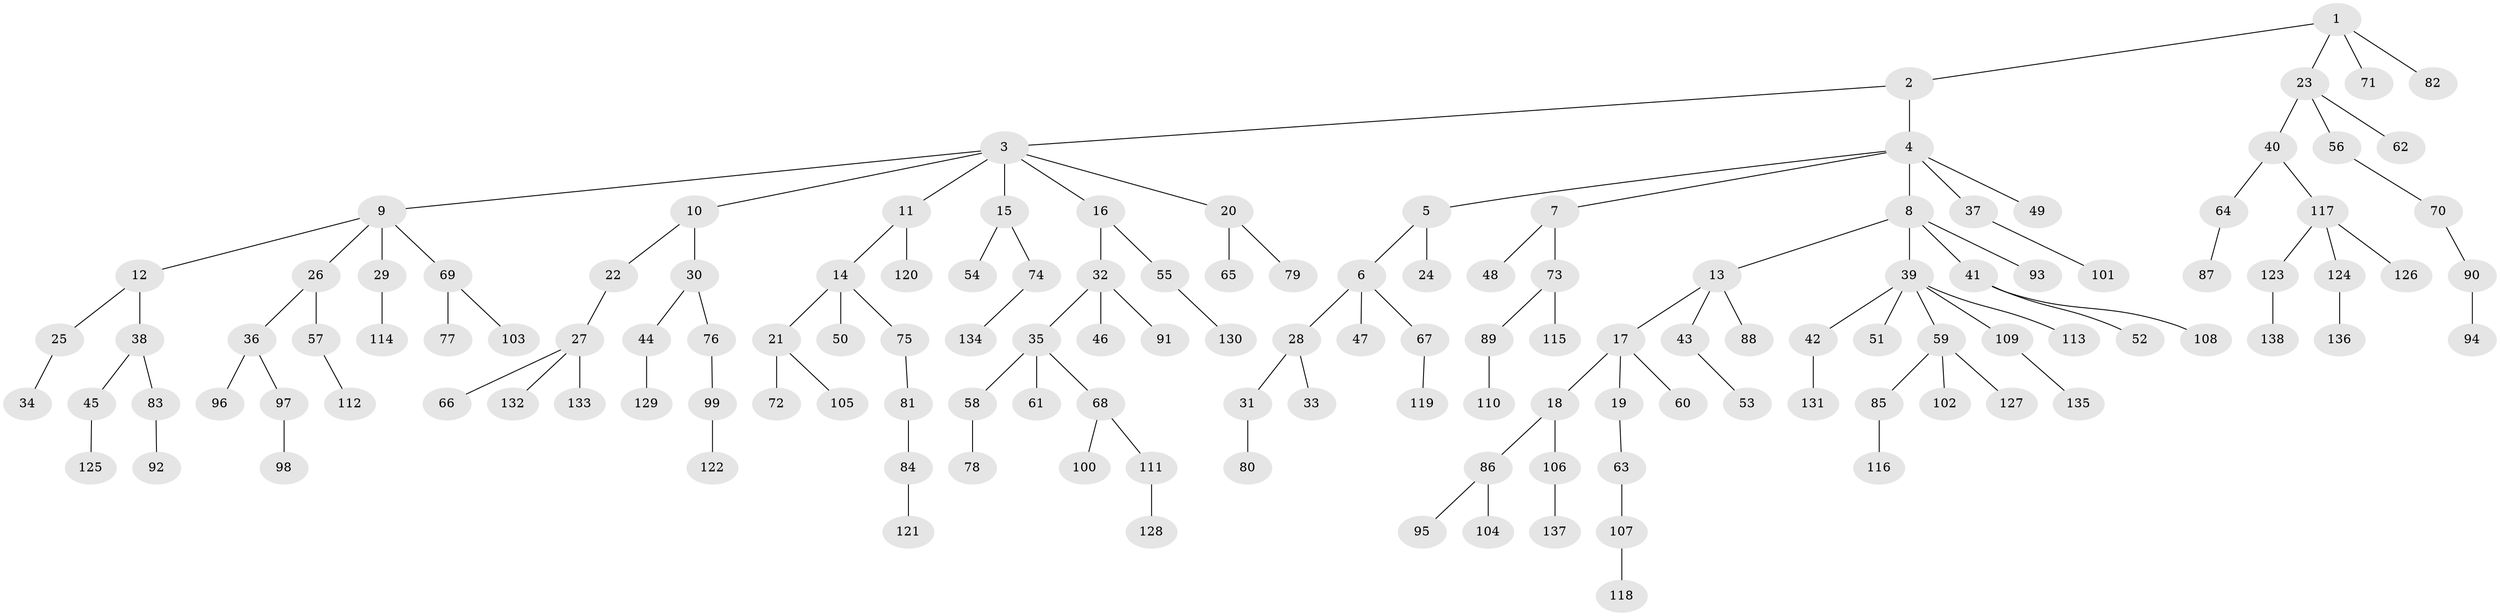// Generated by graph-tools (version 1.1) at 2025/11/02/27/25 16:11:27]
// undirected, 138 vertices, 137 edges
graph export_dot {
graph [start="1"]
  node [color=gray90,style=filled];
  1;
  2;
  3;
  4;
  5;
  6;
  7;
  8;
  9;
  10;
  11;
  12;
  13;
  14;
  15;
  16;
  17;
  18;
  19;
  20;
  21;
  22;
  23;
  24;
  25;
  26;
  27;
  28;
  29;
  30;
  31;
  32;
  33;
  34;
  35;
  36;
  37;
  38;
  39;
  40;
  41;
  42;
  43;
  44;
  45;
  46;
  47;
  48;
  49;
  50;
  51;
  52;
  53;
  54;
  55;
  56;
  57;
  58;
  59;
  60;
  61;
  62;
  63;
  64;
  65;
  66;
  67;
  68;
  69;
  70;
  71;
  72;
  73;
  74;
  75;
  76;
  77;
  78;
  79;
  80;
  81;
  82;
  83;
  84;
  85;
  86;
  87;
  88;
  89;
  90;
  91;
  92;
  93;
  94;
  95;
  96;
  97;
  98;
  99;
  100;
  101;
  102;
  103;
  104;
  105;
  106;
  107;
  108;
  109;
  110;
  111;
  112;
  113;
  114;
  115;
  116;
  117;
  118;
  119;
  120;
  121;
  122;
  123;
  124;
  125;
  126;
  127;
  128;
  129;
  130;
  131;
  132;
  133;
  134;
  135;
  136;
  137;
  138;
  1 -- 2;
  1 -- 23;
  1 -- 71;
  1 -- 82;
  2 -- 3;
  2 -- 4;
  3 -- 9;
  3 -- 10;
  3 -- 11;
  3 -- 15;
  3 -- 16;
  3 -- 20;
  4 -- 5;
  4 -- 7;
  4 -- 8;
  4 -- 37;
  4 -- 49;
  5 -- 6;
  5 -- 24;
  6 -- 28;
  6 -- 47;
  6 -- 67;
  7 -- 48;
  7 -- 73;
  8 -- 13;
  8 -- 39;
  8 -- 41;
  8 -- 93;
  9 -- 12;
  9 -- 26;
  9 -- 29;
  9 -- 69;
  10 -- 22;
  10 -- 30;
  11 -- 14;
  11 -- 120;
  12 -- 25;
  12 -- 38;
  13 -- 17;
  13 -- 43;
  13 -- 88;
  14 -- 21;
  14 -- 50;
  14 -- 75;
  15 -- 54;
  15 -- 74;
  16 -- 32;
  16 -- 55;
  17 -- 18;
  17 -- 19;
  17 -- 60;
  18 -- 86;
  18 -- 106;
  19 -- 63;
  20 -- 65;
  20 -- 79;
  21 -- 72;
  21 -- 105;
  22 -- 27;
  23 -- 40;
  23 -- 56;
  23 -- 62;
  25 -- 34;
  26 -- 36;
  26 -- 57;
  27 -- 66;
  27 -- 132;
  27 -- 133;
  28 -- 31;
  28 -- 33;
  29 -- 114;
  30 -- 44;
  30 -- 76;
  31 -- 80;
  32 -- 35;
  32 -- 46;
  32 -- 91;
  35 -- 58;
  35 -- 61;
  35 -- 68;
  36 -- 96;
  36 -- 97;
  37 -- 101;
  38 -- 45;
  38 -- 83;
  39 -- 42;
  39 -- 51;
  39 -- 59;
  39 -- 109;
  39 -- 113;
  40 -- 64;
  40 -- 117;
  41 -- 52;
  41 -- 108;
  42 -- 131;
  43 -- 53;
  44 -- 129;
  45 -- 125;
  55 -- 130;
  56 -- 70;
  57 -- 112;
  58 -- 78;
  59 -- 85;
  59 -- 102;
  59 -- 127;
  63 -- 107;
  64 -- 87;
  67 -- 119;
  68 -- 100;
  68 -- 111;
  69 -- 77;
  69 -- 103;
  70 -- 90;
  73 -- 89;
  73 -- 115;
  74 -- 134;
  75 -- 81;
  76 -- 99;
  81 -- 84;
  83 -- 92;
  84 -- 121;
  85 -- 116;
  86 -- 95;
  86 -- 104;
  89 -- 110;
  90 -- 94;
  97 -- 98;
  99 -- 122;
  106 -- 137;
  107 -- 118;
  109 -- 135;
  111 -- 128;
  117 -- 123;
  117 -- 124;
  117 -- 126;
  123 -- 138;
  124 -- 136;
}
